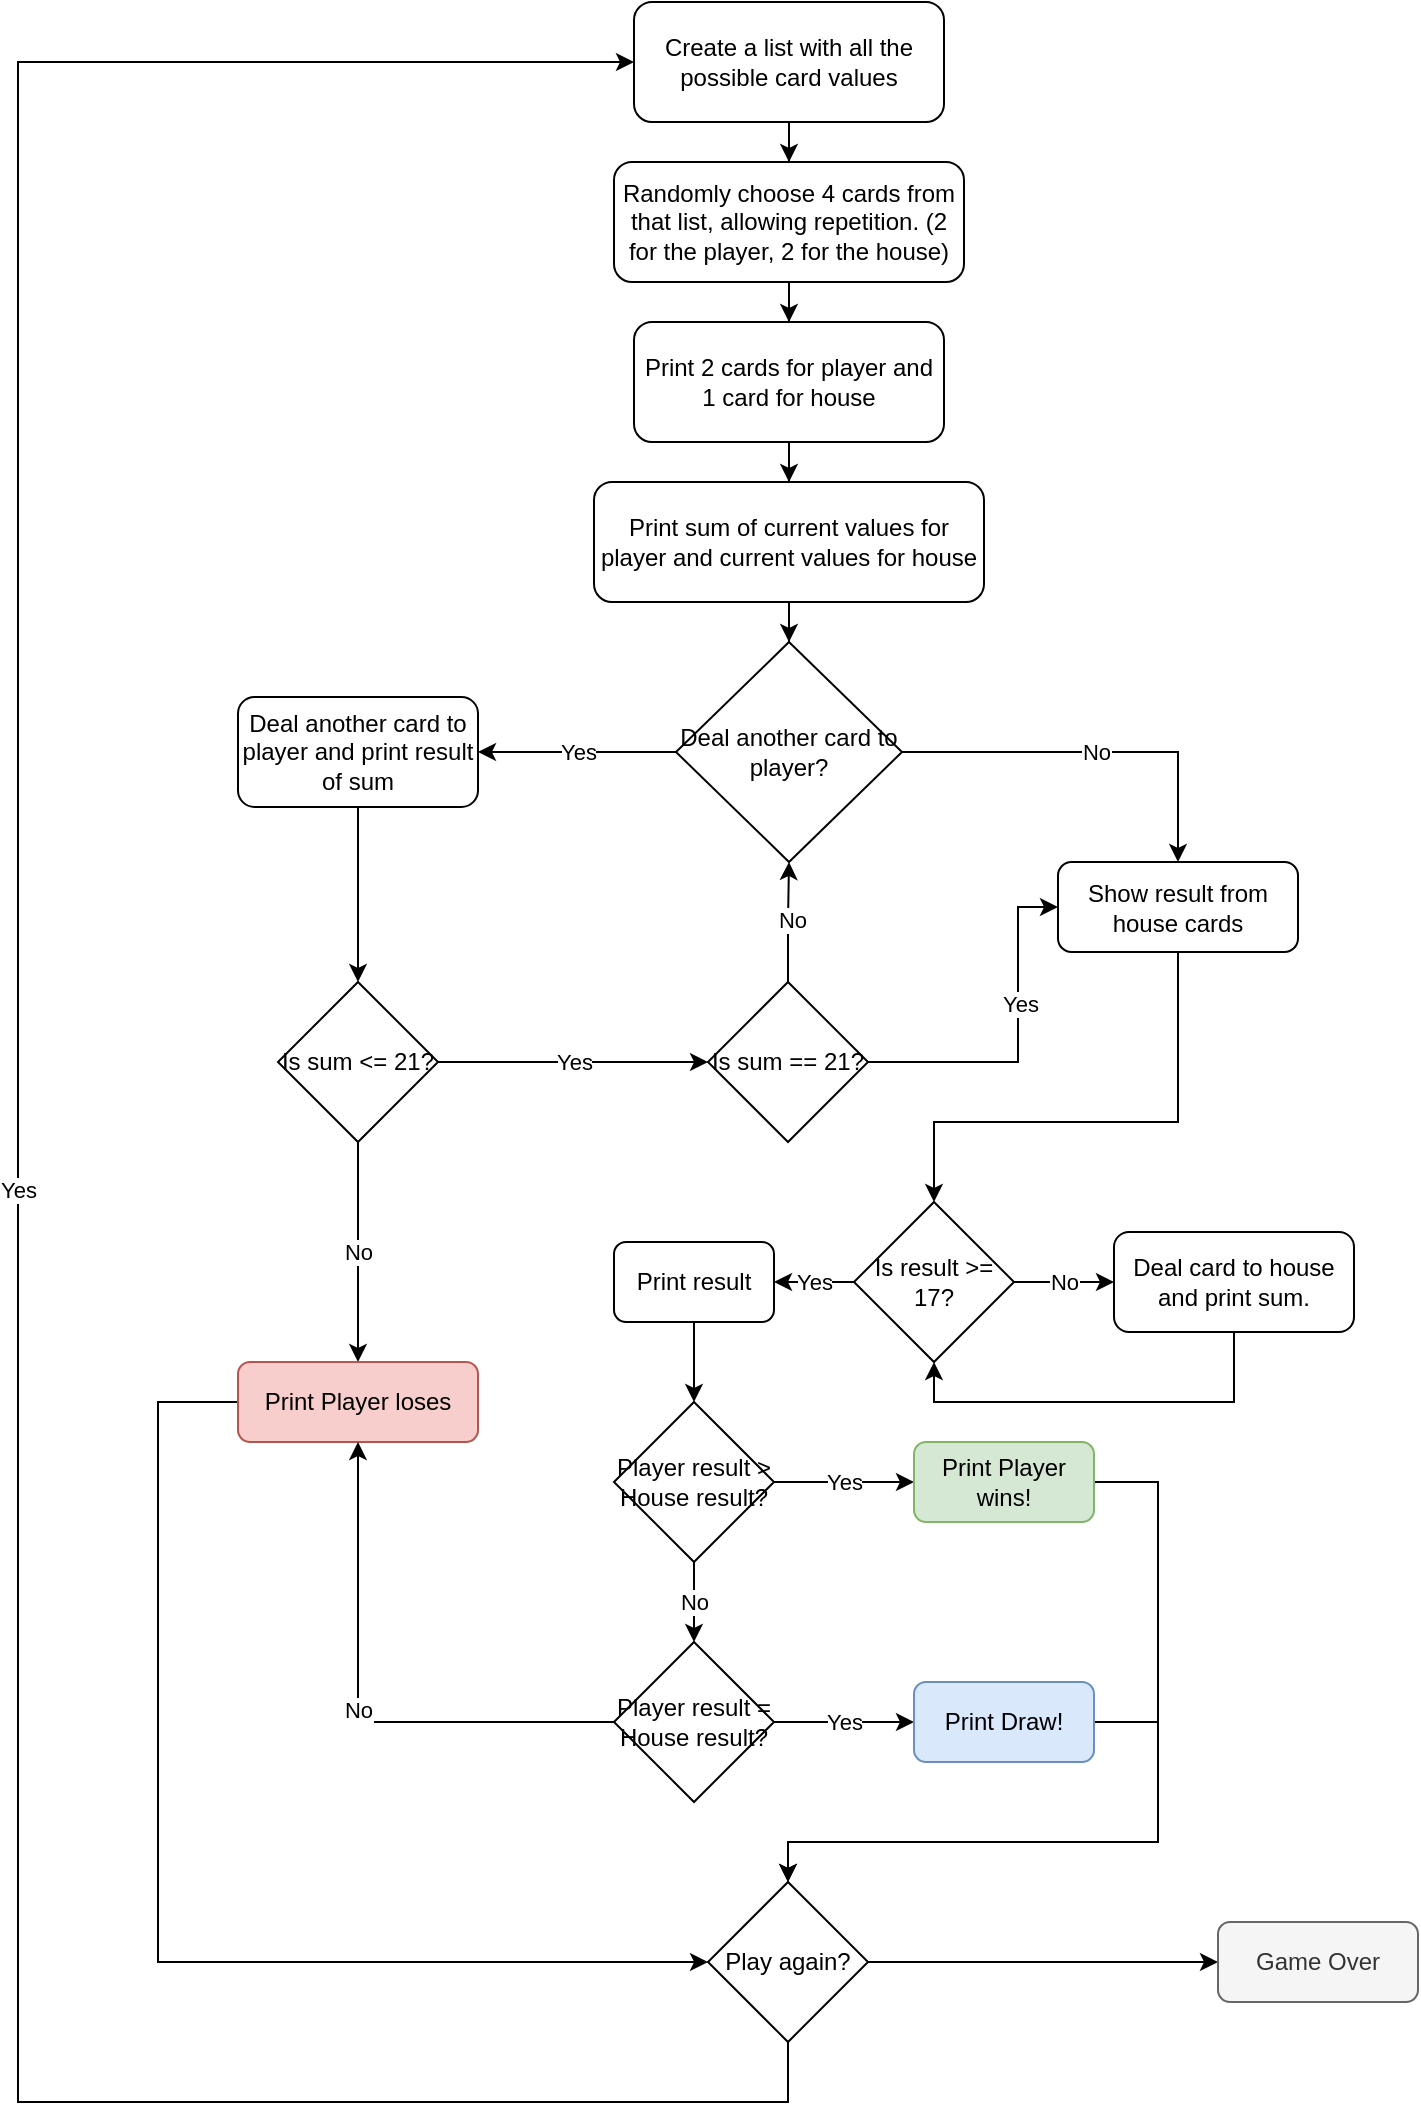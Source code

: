 <mxfile version="14.2.9" type="google"><diagram id="oR4d-aIK-bGi_vfQ01My" name="Page-1"><mxGraphModel dx="1426" dy="794" grid="1" gridSize="10" guides="1" tooltips="1" connect="1" arrows="1" fold="1" page="1" pageScale="1" pageWidth="850" pageHeight="1100" math="0" shadow="0"><root><mxCell id="0"/><mxCell id="1" parent="0"/><mxCell id="J8dBXQwCDPaD35NG2yu5-17" style="edgeStyle=orthogonalEdgeStyle;rounded=0;orthogonalLoop=1;jettySize=auto;html=1;entryX=0.5;entryY=0;entryDx=0;entryDy=0;" edge="1" parent="1" source="J8dBXQwCDPaD35NG2yu5-1" target="J8dBXQwCDPaD35NG2yu5-2"><mxGeometry relative="1" as="geometry"/></mxCell><mxCell id="J8dBXQwCDPaD35NG2yu5-1" value="Create a list with all the possible card values" style="rounded=1;whiteSpace=wrap;html=1;" vertex="1" parent="1"><mxGeometry x="348" y="30" width="155" height="60" as="geometry"/></mxCell><mxCell id="J8dBXQwCDPaD35NG2yu5-18" style="edgeStyle=orthogonalEdgeStyle;rounded=0;orthogonalLoop=1;jettySize=auto;html=1;entryX=0.5;entryY=0;entryDx=0;entryDy=0;" edge="1" parent="1" source="J8dBXQwCDPaD35NG2yu5-2" target="J8dBXQwCDPaD35NG2yu5-3"><mxGeometry relative="1" as="geometry"/></mxCell><mxCell id="J8dBXQwCDPaD35NG2yu5-2" value="Randomly choose 4 cards from that list, allowing repetition. (2 for the player, 2 for the house)&lt;br&gt;" style="rounded=1;whiteSpace=wrap;html=1;" vertex="1" parent="1"><mxGeometry x="338" y="110" width="175" height="60" as="geometry"/></mxCell><mxCell id="J8dBXQwCDPaD35NG2yu5-19" style="edgeStyle=orthogonalEdgeStyle;rounded=0;orthogonalLoop=1;jettySize=auto;html=1;entryX=0.5;entryY=0;entryDx=0;entryDy=0;" edge="1" parent="1" source="J8dBXQwCDPaD35NG2yu5-3" target="J8dBXQwCDPaD35NG2yu5-5"><mxGeometry relative="1" as="geometry"/></mxCell><mxCell id="J8dBXQwCDPaD35NG2yu5-3" value="Print 2 cards for player and 1 card for house" style="rounded=1;whiteSpace=wrap;html=1;" vertex="1" parent="1"><mxGeometry x="348" y="190" width="155" height="60" as="geometry"/></mxCell><mxCell id="J8dBXQwCDPaD35NG2yu5-20" style="edgeStyle=orthogonalEdgeStyle;rounded=0;orthogonalLoop=1;jettySize=auto;html=1;entryX=0.5;entryY=0;entryDx=0;entryDy=0;" edge="1" parent="1" source="J8dBXQwCDPaD35NG2yu5-5" target="J8dBXQwCDPaD35NG2yu5-9"><mxGeometry relative="1" as="geometry"/></mxCell><mxCell id="J8dBXQwCDPaD35NG2yu5-5" value="Print sum of current values for player and current values for house" style="rounded=1;whiteSpace=wrap;html=1;" vertex="1" parent="1"><mxGeometry x="328" y="270" width="195" height="60" as="geometry"/></mxCell><mxCell id="J8dBXQwCDPaD35NG2yu5-11" value="Yes" style="edgeStyle=orthogonalEdgeStyle;rounded=0;orthogonalLoop=1;jettySize=auto;html=1;exitX=0;exitY=0.5;exitDx=0;exitDy=0;entryX=1;entryY=0.5;entryDx=0;entryDy=0;" edge="1" parent="1" source="J8dBXQwCDPaD35NG2yu5-9" target="J8dBXQwCDPaD35NG2yu5-10"><mxGeometry relative="1" as="geometry"/></mxCell><mxCell id="J8dBXQwCDPaD35NG2yu5-22" value="No" style="edgeStyle=orthogonalEdgeStyle;rounded=0;orthogonalLoop=1;jettySize=auto;html=1;entryX=0.5;entryY=0;entryDx=0;entryDy=0;" edge="1" parent="1" source="J8dBXQwCDPaD35NG2yu5-9" target="J8dBXQwCDPaD35NG2yu5-21"><mxGeometry relative="1" as="geometry"/></mxCell><mxCell id="J8dBXQwCDPaD35NG2yu5-9" value="&lt;span&gt;Deal another card to player?&lt;/span&gt;" style="rhombus;whiteSpace=wrap;html=1;" vertex="1" parent="1"><mxGeometry x="369" y="350" width="113" height="110" as="geometry"/></mxCell><mxCell id="J8dBXQwCDPaD35NG2yu5-13" style="edgeStyle=orthogonalEdgeStyle;rounded=0;orthogonalLoop=1;jettySize=auto;html=1;" edge="1" parent="1" source="J8dBXQwCDPaD35NG2yu5-10" target="J8dBXQwCDPaD35NG2yu5-12"><mxGeometry relative="1" as="geometry"/></mxCell><mxCell id="J8dBXQwCDPaD35NG2yu5-10" value="Deal another card to player and print result of sum" style="rounded=1;whiteSpace=wrap;html=1;" vertex="1" parent="1"><mxGeometry x="150" y="377.5" width="120" height="55" as="geometry"/></mxCell><mxCell id="J8dBXQwCDPaD35NG2yu5-14" value="Yes" style="edgeStyle=orthogonalEdgeStyle;rounded=0;orthogonalLoop=1;jettySize=auto;html=1;entryX=0;entryY=0.5;entryDx=0;entryDy=0;" edge="1" parent="1" source="J8dBXQwCDPaD35NG2yu5-12" target="J8dBXQwCDPaD35NG2yu5-41"><mxGeometry relative="1" as="geometry"><mxPoint x="340" y="530" as="targetPoint"/></mxGeometry></mxCell><mxCell id="J8dBXQwCDPaD35NG2yu5-15" value="No" style="edgeStyle=orthogonalEdgeStyle;rounded=0;orthogonalLoop=1;jettySize=auto;html=1;entryX=0.5;entryY=0;entryDx=0;entryDy=0;" edge="1" parent="1" source="J8dBXQwCDPaD35NG2yu5-12" target="J8dBXQwCDPaD35NG2yu5-16"><mxGeometry relative="1" as="geometry"><mxPoint x="210" y="660" as="targetPoint"/></mxGeometry></mxCell><mxCell id="J8dBXQwCDPaD35NG2yu5-12" value="Is sum &amp;lt;= 21?" style="rhombus;whiteSpace=wrap;html=1;" vertex="1" parent="1"><mxGeometry x="170" y="520" width="80" height="80" as="geometry"/></mxCell><mxCell id="J8dBXQwCDPaD35NG2yu5-51" style="edgeStyle=orthogonalEdgeStyle;rounded=0;orthogonalLoop=1;jettySize=auto;html=1;entryX=0;entryY=0.5;entryDx=0;entryDy=0;" edge="1" parent="1" source="J8dBXQwCDPaD35NG2yu5-16" target="J8dBXQwCDPaD35NG2yu5-48"><mxGeometry relative="1" as="geometry"><Array as="points"><mxPoint x="110" y="730"/><mxPoint x="110" y="1010"/></Array></mxGeometry></mxCell><mxCell id="J8dBXQwCDPaD35NG2yu5-16" value="Print Player loses" style="rounded=1;whiteSpace=wrap;html=1;fillColor=#f8cecc;strokeColor=#b85450;" vertex="1" parent="1"><mxGeometry x="150" y="710" width="120" height="40" as="geometry"/></mxCell><mxCell id="J8dBXQwCDPaD35NG2yu5-26" style="edgeStyle=orthogonalEdgeStyle;rounded=0;orthogonalLoop=1;jettySize=auto;html=1;entryX=0.5;entryY=0;entryDx=0;entryDy=0;" edge="1" parent="1" source="J8dBXQwCDPaD35NG2yu5-21" target="J8dBXQwCDPaD35NG2yu5-23"><mxGeometry relative="1" as="geometry"><Array as="points"><mxPoint x="620" y="590"/><mxPoint x="498" y="590"/></Array></mxGeometry></mxCell><mxCell id="J8dBXQwCDPaD35NG2yu5-21" value="Show result from house cards" style="rounded=1;whiteSpace=wrap;html=1;" vertex="1" parent="1"><mxGeometry x="560" y="460" width="120" height="45" as="geometry"/></mxCell><mxCell id="J8dBXQwCDPaD35NG2yu5-25" value="No" style="edgeStyle=orthogonalEdgeStyle;rounded=0;orthogonalLoop=1;jettySize=auto;html=1;entryX=0;entryY=0.5;entryDx=0;entryDy=0;" edge="1" parent="1" source="J8dBXQwCDPaD35NG2yu5-23" target="J8dBXQwCDPaD35NG2yu5-24"><mxGeometry relative="1" as="geometry"/></mxCell><mxCell id="J8dBXQwCDPaD35NG2yu5-29" value="Yes" style="edgeStyle=orthogonalEdgeStyle;rounded=0;orthogonalLoop=1;jettySize=auto;html=1;entryX=1;entryY=0.5;entryDx=0;entryDy=0;" edge="1" parent="1" source="J8dBXQwCDPaD35NG2yu5-23" target="J8dBXQwCDPaD35NG2yu5-28"><mxGeometry relative="1" as="geometry"/></mxCell><mxCell id="J8dBXQwCDPaD35NG2yu5-23" value="Is result &amp;gt;= 17?" style="rhombus;whiteSpace=wrap;html=1;" vertex="1" parent="1"><mxGeometry x="458" y="630" width="80" height="80" as="geometry"/></mxCell><mxCell id="J8dBXQwCDPaD35NG2yu5-27" style="edgeStyle=orthogonalEdgeStyle;rounded=0;orthogonalLoop=1;jettySize=auto;html=1;entryX=0.5;entryY=1;entryDx=0;entryDy=0;" edge="1" parent="1" source="J8dBXQwCDPaD35NG2yu5-24" target="J8dBXQwCDPaD35NG2yu5-23"><mxGeometry relative="1" as="geometry"><Array as="points"><mxPoint x="648" y="730"/><mxPoint x="498" y="730"/></Array></mxGeometry></mxCell><mxCell id="J8dBXQwCDPaD35NG2yu5-24" value="Deal card to house and print sum." style="rounded=1;whiteSpace=wrap;html=1;" vertex="1" parent="1"><mxGeometry x="588" y="645" width="120" height="50" as="geometry"/></mxCell><mxCell id="J8dBXQwCDPaD35NG2yu5-30" style="edgeStyle=orthogonalEdgeStyle;rounded=0;orthogonalLoop=1;jettySize=auto;html=1;" edge="1" parent="1" source="J8dBXQwCDPaD35NG2yu5-28" target="J8dBXQwCDPaD35NG2yu5-31"><mxGeometry relative="1" as="geometry"><mxPoint x="378" y="770" as="targetPoint"/></mxGeometry></mxCell><mxCell id="J8dBXQwCDPaD35NG2yu5-28" value="Print result" style="rounded=1;whiteSpace=wrap;html=1;" vertex="1" parent="1"><mxGeometry x="338" y="650" width="80" height="40" as="geometry"/></mxCell><mxCell id="J8dBXQwCDPaD35NG2yu5-32" value="Yes" style="edgeStyle=orthogonalEdgeStyle;rounded=0;orthogonalLoop=1;jettySize=auto;html=1;" edge="1" parent="1" source="J8dBXQwCDPaD35NG2yu5-31" target="J8dBXQwCDPaD35NG2yu5-33"><mxGeometry relative="1" as="geometry"><mxPoint x="488" y="770" as="targetPoint"/></mxGeometry></mxCell><mxCell id="J8dBXQwCDPaD35NG2yu5-37" value="No" style="edgeStyle=orthogonalEdgeStyle;rounded=0;orthogonalLoop=1;jettySize=auto;html=1;" edge="1" parent="1" source="J8dBXQwCDPaD35NG2yu5-31" target="J8dBXQwCDPaD35NG2yu5-36"><mxGeometry relative="1" as="geometry"/></mxCell><mxCell id="J8dBXQwCDPaD35NG2yu5-31" value="Player result &amp;gt; House result?" style="rhombus;whiteSpace=wrap;html=1;" vertex="1" parent="1"><mxGeometry x="338" y="730" width="80" height="80" as="geometry"/></mxCell><mxCell id="J8dBXQwCDPaD35NG2yu5-50" style="edgeStyle=orthogonalEdgeStyle;rounded=0;orthogonalLoop=1;jettySize=auto;html=1;entryX=0.5;entryY=0;entryDx=0;entryDy=0;" edge="1" parent="1" source="J8dBXQwCDPaD35NG2yu5-33" target="J8dBXQwCDPaD35NG2yu5-48"><mxGeometry relative="1" as="geometry"><Array as="points"><mxPoint x="610" y="770"/><mxPoint x="610" y="950"/><mxPoint x="425" y="950"/></Array></mxGeometry></mxCell><mxCell id="J8dBXQwCDPaD35NG2yu5-33" value="Print Player wins!" style="rounded=1;whiteSpace=wrap;html=1;fillColor=#d5e8d4;strokeColor=#82b366;" vertex="1" parent="1"><mxGeometry x="488" y="750" width="90" height="40" as="geometry"/></mxCell><mxCell id="J8dBXQwCDPaD35NG2yu5-38" value="Yes" style="edgeStyle=orthogonalEdgeStyle;rounded=0;orthogonalLoop=1;jettySize=auto;html=1;" edge="1" parent="1" source="J8dBXQwCDPaD35NG2yu5-36" target="J8dBXQwCDPaD35NG2yu5-39"><mxGeometry relative="1" as="geometry"><mxPoint x="488" y="890" as="targetPoint"/></mxGeometry></mxCell><mxCell id="J8dBXQwCDPaD35NG2yu5-47" value="No" style="edgeStyle=orthogonalEdgeStyle;rounded=0;orthogonalLoop=1;jettySize=auto;html=1;" edge="1" parent="1" source="J8dBXQwCDPaD35NG2yu5-36" target="J8dBXQwCDPaD35NG2yu5-16"><mxGeometry relative="1" as="geometry"/></mxCell><mxCell id="J8dBXQwCDPaD35NG2yu5-36" value="Player result = House result?" style="rhombus;whiteSpace=wrap;html=1;" vertex="1" parent="1"><mxGeometry x="338" y="850" width="80" height="80" as="geometry"/></mxCell><mxCell id="J8dBXQwCDPaD35NG2yu5-49" style="edgeStyle=orthogonalEdgeStyle;rounded=0;orthogonalLoop=1;jettySize=auto;html=1;entryX=0.5;entryY=0;entryDx=0;entryDy=0;" edge="1" parent="1" source="J8dBXQwCDPaD35NG2yu5-39" target="J8dBXQwCDPaD35NG2yu5-48"><mxGeometry relative="1" as="geometry"><Array as="points"><mxPoint x="610" y="890"/><mxPoint x="610" y="950"/><mxPoint x="425" y="950"/></Array></mxGeometry></mxCell><mxCell id="J8dBXQwCDPaD35NG2yu5-39" value="Print Draw!" style="rounded=1;whiteSpace=wrap;html=1;fillColor=#dae8fc;strokeColor=#6c8ebf;" vertex="1" parent="1"><mxGeometry x="488" y="870" width="90" height="40" as="geometry"/></mxCell><mxCell id="J8dBXQwCDPaD35NG2yu5-42" style="edgeStyle=orthogonalEdgeStyle;rounded=0;orthogonalLoop=1;jettySize=auto;html=1;" edge="1" parent="1" source="J8dBXQwCDPaD35NG2yu5-41" target="J8dBXQwCDPaD35NG2yu5-9"><mxGeometry relative="1" as="geometry"/></mxCell><mxCell id="J8dBXQwCDPaD35NG2yu5-44" value="No" style="edgeLabel;html=1;align=center;verticalAlign=middle;resizable=0;points=[];" vertex="1" connectable="0" parent="J8dBXQwCDPaD35NG2yu5-42"><mxGeometry x="0.074" relative="1" as="geometry"><mxPoint x="1" y="1" as="offset"/></mxGeometry></mxCell><mxCell id="J8dBXQwCDPaD35NG2yu5-43" style="edgeStyle=orthogonalEdgeStyle;rounded=0;orthogonalLoop=1;jettySize=auto;html=1;entryX=0;entryY=0.5;entryDx=0;entryDy=0;" edge="1" parent="1" source="J8dBXQwCDPaD35NG2yu5-41" target="J8dBXQwCDPaD35NG2yu5-21"><mxGeometry relative="1" as="geometry"><Array as="points"><mxPoint x="540" y="560"/><mxPoint x="540" y="483"/></Array></mxGeometry></mxCell><mxCell id="J8dBXQwCDPaD35NG2yu5-45" value="Yes" style="edgeLabel;html=1;align=center;verticalAlign=middle;resizable=0;points=[];" vertex="1" connectable="0" parent="J8dBXQwCDPaD35NG2yu5-43"><mxGeometry x="0.208" y="-1" relative="1" as="geometry"><mxPoint as="offset"/></mxGeometry></mxCell><mxCell id="J8dBXQwCDPaD35NG2yu5-41" value="Is sum == 21?" style="rhombus;whiteSpace=wrap;html=1;" vertex="1" parent="1"><mxGeometry x="385" y="520" width="80" height="80" as="geometry"/></mxCell><mxCell id="J8dBXQwCDPaD35NG2yu5-52" value="Yes" style="edgeStyle=orthogonalEdgeStyle;rounded=0;orthogonalLoop=1;jettySize=auto;html=1;entryX=0;entryY=0.5;entryDx=0;entryDy=0;" edge="1" parent="1" source="J8dBXQwCDPaD35NG2yu5-48" target="J8dBXQwCDPaD35NG2yu5-1"><mxGeometry relative="1" as="geometry"><mxPoint x="40" y="510" as="targetPoint"/><Array as="points"><mxPoint x="425" y="1080"/><mxPoint x="40" y="1080"/><mxPoint x="40" y="60"/></Array></mxGeometry></mxCell><mxCell id="J8dBXQwCDPaD35NG2yu5-53" style="edgeStyle=orthogonalEdgeStyle;rounded=0;orthogonalLoop=1;jettySize=auto;html=1;" edge="1" parent="1" source="J8dBXQwCDPaD35NG2yu5-48" target="J8dBXQwCDPaD35NG2yu5-54"><mxGeometry relative="1" as="geometry"><mxPoint x="640" y="1010" as="targetPoint"/></mxGeometry></mxCell><mxCell id="J8dBXQwCDPaD35NG2yu5-48" value="Play again?" style="rhombus;whiteSpace=wrap;html=1;" vertex="1" parent="1"><mxGeometry x="385" y="970" width="80" height="80" as="geometry"/></mxCell><mxCell id="J8dBXQwCDPaD35NG2yu5-54" value="Game Over" style="rounded=1;whiteSpace=wrap;html=1;fillColor=#f5f5f5;strokeColor=#666666;fontColor=#333333;" vertex="1" parent="1"><mxGeometry x="640" y="990" width="100" height="40" as="geometry"/></mxCell></root></mxGraphModel></diagram></mxfile>